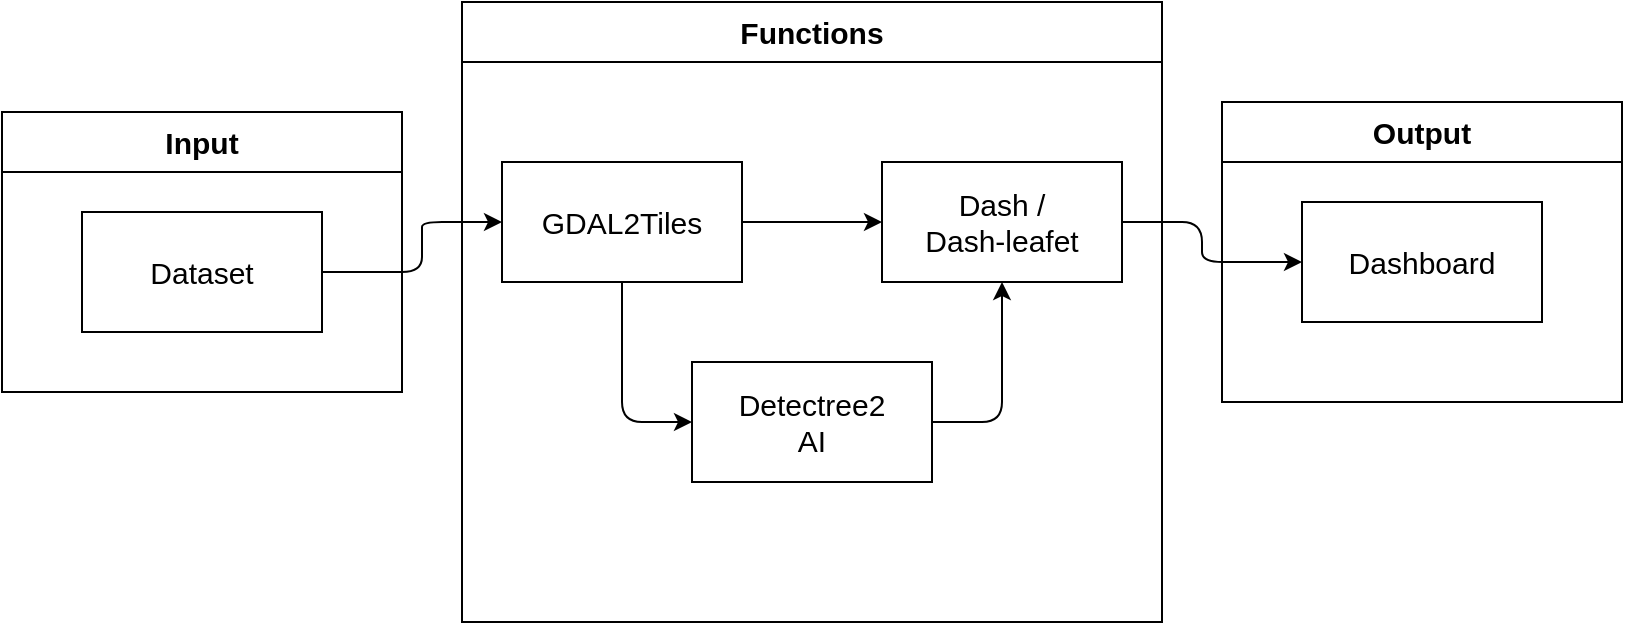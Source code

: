 <mxfile>
    <diagram id="TRiJtbElpmBFeJ9uYhDK" name="SoftwareArchitectureDiagram">
        <mxGraphModel dx="854" dy="659" grid="1" gridSize="10" guides="1" tooltips="1" connect="1" arrows="1" fold="1" page="1" pageScale="1" pageWidth="850" pageHeight="1100" math="0" shadow="0">
            <root>
                <mxCell id="0"/>
                <mxCell id="1" parent="0"/>
                <mxCell id="12" value="Input" style="swimlane;whiteSpace=wrap;html=1;fontSize=15;startSize=30;" vertex="1" parent="1">
                    <mxGeometry y="185" width="200" height="140" as="geometry"/>
                </mxCell>
                <mxCell id="15" value="Dataset" style="rounded=0;whiteSpace=wrap;html=1;fontSize=15;" vertex="1" parent="12">
                    <mxGeometry x="40" y="50" width="120" height="60" as="geometry"/>
                </mxCell>
                <mxCell id="13" value="Output" style="swimlane;whiteSpace=wrap;html=1;fontSize=15;startSize=30;" vertex="1" parent="1">
                    <mxGeometry x="610" y="180" width="200" height="150" as="geometry"/>
                </mxCell>
                <mxCell id="16" value="Dashboard" style="rounded=0;whiteSpace=wrap;html=1;fontSize=15;" vertex="1" parent="13">
                    <mxGeometry x="40" y="50" width="120" height="60" as="geometry"/>
                </mxCell>
                <mxCell id="14" value="Functions" style="swimlane;whiteSpace=wrap;html=1;fontSize=15;startSize=30;" vertex="1" parent="1">
                    <mxGeometry x="230" y="130" width="350" height="310" as="geometry">
                        <mxRectangle x="230" y="130" width="110" height="30" as="alternateBounds"/>
                    </mxGeometry>
                </mxCell>
                <mxCell id="22" style="edgeStyle=none;html=1;exitX=1;exitY=0.5;exitDx=0;exitDy=0;entryX=0;entryY=0.5;entryDx=0;entryDy=0;fontSize=15;" edge="1" parent="14" source="17" target="19">
                    <mxGeometry relative="1" as="geometry"/>
                </mxCell>
                <mxCell id="29" style="edgeStyle=none;html=1;exitX=0.5;exitY=1;exitDx=0;exitDy=0;entryX=0;entryY=0.5;entryDx=0;entryDy=0;fontSize=15;" edge="1" parent="14" source="17" target="28">
                    <mxGeometry relative="1" as="geometry">
                        <Array as="points">
                            <mxPoint x="80" y="210"/>
                        </Array>
                    </mxGeometry>
                </mxCell>
                <mxCell id="17" value="GDAL2Tiles" style="rounded=0;whiteSpace=wrap;html=1;fontSize=15;" vertex="1" parent="14">
                    <mxGeometry x="20" y="80" width="120" height="60" as="geometry"/>
                </mxCell>
                <mxCell id="19" value="Dash / &lt;br&gt;Dash-leafet" style="rounded=0;whiteSpace=wrap;html=1;fontSize=15;" vertex="1" parent="14">
                    <mxGeometry x="210" y="80" width="120" height="60" as="geometry"/>
                </mxCell>
                <mxCell id="30" style="edgeStyle=none;html=1;exitX=1;exitY=0.5;exitDx=0;exitDy=0;entryX=0.5;entryY=1;entryDx=0;entryDy=0;fontSize=15;" edge="1" parent="14" source="28" target="19">
                    <mxGeometry relative="1" as="geometry">
                        <Array as="points">
                            <mxPoint x="270" y="210"/>
                        </Array>
                    </mxGeometry>
                </mxCell>
                <mxCell id="28" value="Detectree2&lt;br&gt;AI" style="rounded=0;whiteSpace=wrap;html=1;fontSize=15;" vertex="1" parent="14">
                    <mxGeometry x="115" y="180" width="120" height="60" as="geometry"/>
                </mxCell>
                <mxCell id="33" style="edgeStyle=none;html=1;exitX=1;exitY=0.5;exitDx=0;exitDy=0;entryX=0;entryY=0.5;entryDx=0;entryDy=0;fontSize=15;" edge="1" parent="1" source="15" target="17">
                    <mxGeometry relative="1" as="geometry">
                        <Array as="points">
                            <mxPoint x="210" y="265"/>
                            <mxPoint x="210" y="250"/>
                            <mxPoint x="210" y="240"/>
                        </Array>
                    </mxGeometry>
                </mxCell>
                <mxCell id="34" style="edgeStyle=none;html=1;exitX=1;exitY=0.5;exitDx=0;exitDy=0;entryX=0;entryY=0.5;entryDx=0;entryDy=0;fontSize=15;" edge="1" parent="1" source="19" target="16">
                    <mxGeometry relative="1" as="geometry">
                        <Array as="points">
                            <mxPoint x="600" y="240"/>
                            <mxPoint x="600" y="260"/>
                        </Array>
                    </mxGeometry>
                </mxCell>
            </root>
        </mxGraphModel>
    </diagram>
</mxfile>